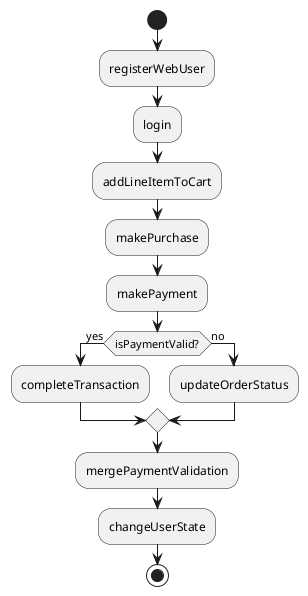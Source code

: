 @startuml
start

:registerWebUser;
:login;
:addLineItemToCart;
:makePurchase;
:makePayment;

if (isPaymentValid?) then (yes)
    :completeTransaction;
else (no)
    :updateOrderStatus;
endif

:mergePaymentValidation;
:changeUserState;

stop
@enduml